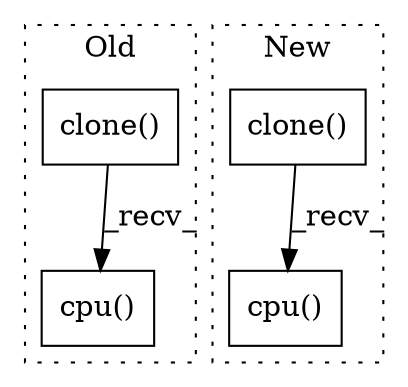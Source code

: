 digraph G {
subgraph cluster0 {
1 [label="cpu()" a="75" s="1556" l="27" shape="box"];
4 [label="clone()" a="75" s="1556" l="21" shape="box"];
label = "Old";
style="dotted";
}
subgraph cluster1 {
2 [label="clone()" a="75" s="1503" l="17" shape="box"];
3 [label="cpu()" a="75" s="1609" l="13" shape="box"];
label = "New";
style="dotted";
}
2 -> 3 [label="_recv_"];
4 -> 1 [label="_recv_"];
}